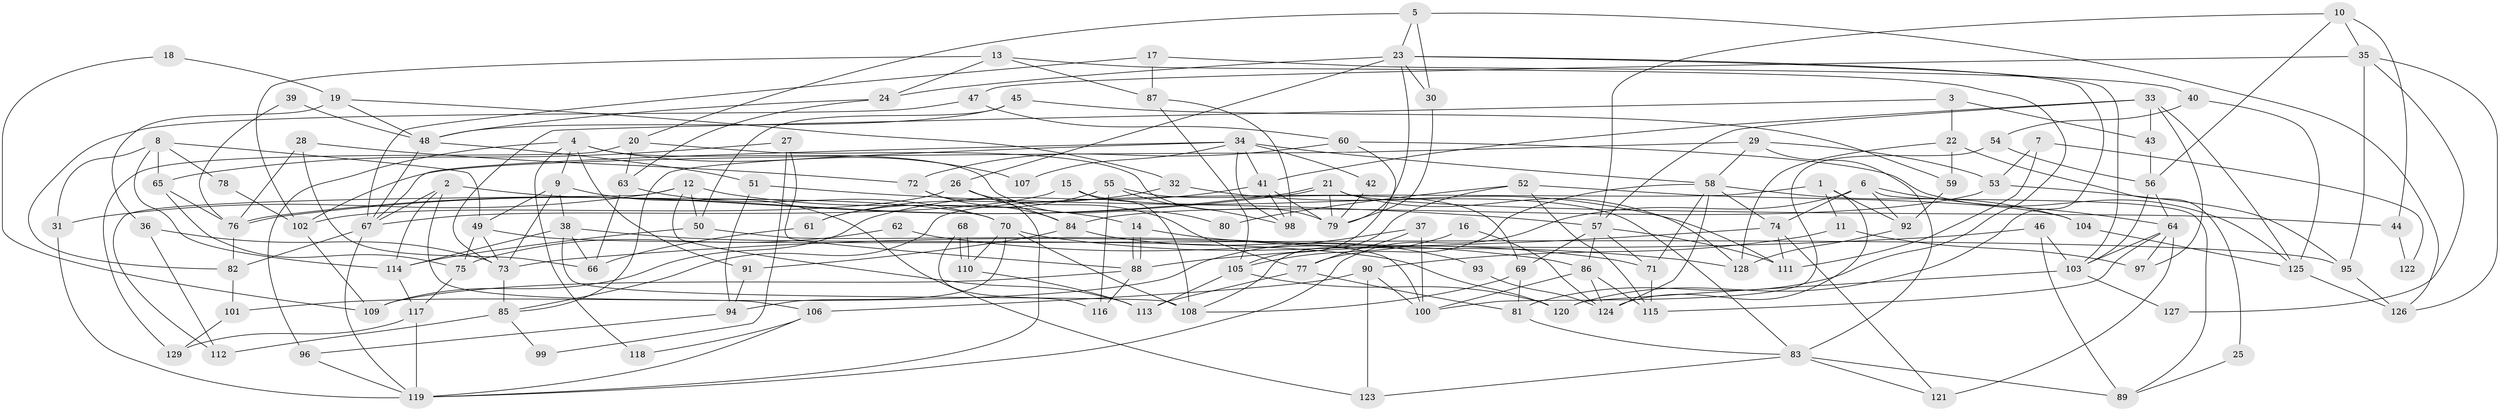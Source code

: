 // coarse degree distribution, {4: 0.24615384615384617, 12: 0.03076923076923077, 7: 0.16923076923076924, 8: 0.06153846153846154, 9: 0.03076923076923077, 5: 0.09230769230769231, 13: 0.015384615384615385, 15: 0.015384615384615385, 2: 0.1076923076923077, 3: 0.16923076923076924, 10: 0.03076923076923077, 6: 0.03076923076923077}
// Generated by graph-tools (version 1.1) at 2025/50/03/04/25 22:50:53]
// undirected, 129 vertices, 258 edges
graph export_dot {
  node [color=gray90,style=filled];
  1;
  2;
  3;
  4;
  5;
  6;
  7;
  8;
  9;
  10;
  11;
  12;
  13;
  14;
  15;
  16;
  17;
  18;
  19;
  20;
  21;
  22;
  23;
  24;
  25;
  26;
  27;
  28;
  29;
  30;
  31;
  32;
  33;
  34;
  35;
  36;
  37;
  38;
  39;
  40;
  41;
  42;
  43;
  44;
  45;
  46;
  47;
  48;
  49;
  50;
  51;
  52;
  53;
  54;
  55;
  56;
  57;
  58;
  59;
  60;
  61;
  62;
  63;
  64;
  65;
  66;
  67;
  68;
  69;
  70;
  71;
  72;
  73;
  74;
  75;
  76;
  77;
  78;
  79;
  80;
  81;
  82;
  83;
  84;
  85;
  86;
  87;
  88;
  89;
  90;
  91;
  92;
  93;
  94;
  95;
  96;
  97;
  98;
  99;
  100;
  101;
  102;
  103;
  104;
  105;
  106;
  107;
  108;
  109;
  110;
  111;
  112;
  113;
  114;
  115;
  116;
  117;
  118;
  119;
  120;
  121;
  122;
  123;
  124;
  125;
  126;
  127;
  128;
  129;
  1 -- 11;
  1 -- 85;
  1 -- 92;
  1 -- 124;
  2 -- 106;
  2 -- 67;
  2 -- 70;
  2 -- 114;
  3 -- 73;
  3 -- 22;
  3 -- 43;
  4 -- 9;
  4 -- 96;
  4 -- 80;
  4 -- 91;
  4 -- 107;
  4 -- 118;
  5 -- 30;
  5 -- 23;
  5 -- 20;
  5 -- 126;
  6 -- 74;
  6 -- 64;
  6 -- 89;
  6 -- 92;
  6 -- 119;
  7 -- 111;
  7 -- 53;
  7 -- 122;
  8 -- 114;
  8 -- 49;
  8 -- 31;
  8 -- 65;
  8 -- 78;
  9 -- 38;
  9 -- 49;
  9 -- 73;
  9 -- 123;
  10 -- 56;
  10 -- 57;
  10 -- 35;
  10 -- 44;
  11 -- 97;
  11 -- 90;
  12 -- 31;
  12 -- 113;
  12 -- 14;
  12 -- 50;
  12 -- 112;
  13 -- 81;
  13 -- 24;
  13 -- 87;
  13 -- 102;
  14 -- 88;
  14 -- 88;
  14 -- 128;
  15 -- 108;
  15 -- 67;
  15 -- 83;
  16 -- 124;
  16 -- 105;
  17 -- 87;
  17 -- 67;
  17 -- 40;
  18 -- 109;
  18 -- 19;
  19 -- 36;
  19 -- 48;
  19 -- 32;
  20 -- 63;
  20 -- 79;
  20 -- 129;
  21 -- 128;
  21 -- 76;
  21 -- 76;
  21 -- 44;
  21 -- 79;
  22 -- 128;
  22 -- 59;
  22 -- 25;
  23 -- 79;
  23 -- 120;
  23 -- 24;
  23 -- 26;
  23 -- 30;
  23 -- 103;
  24 -- 48;
  24 -- 63;
  25 -- 89;
  26 -- 77;
  26 -- 84;
  26 -- 102;
  27 -- 88;
  27 -- 65;
  27 -- 99;
  28 -- 72;
  28 -- 76;
  28 -- 66;
  29 -- 102;
  29 -- 83;
  29 -- 53;
  29 -- 58;
  30 -- 79;
  31 -- 119;
  32 -- 111;
  32 -- 61;
  33 -- 41;
  33 -- 43;
  33 -- 57;
  33 -- 97;
  33 -- 125;
  34 -- 58;
  34 -- 98;
  34 -- 41;
  34 -- 42;
  34 -- 67;
  34 -- 85;
  34 -- 107;
  35 -- 126;
  35 -- 47;
  35 -- 95;
  35 -- 127;
  36 -- 73;
  36 -- 112;
  37 -- 101;
  37 -- 100;
  37 -- 77;
  38 -- 66;
  38 -- 114;
  38 -- 108;
  38 -- 120;
  39 -- 48;
  39 -- 76;
  40 -- 125;
  40 -- 54;
  41 -- 79;
  41 -- 98;
  41 -- 109;
  42 -- 79;
  43 -- 56;
  44 -- 122;
  45 -- 50;
  45 -- 48;
  45 -- 59;
  46 -- 89;
  46 -- 103;
  46 -- 73;
  47 -- 60;
  47 -- 82;
  48 -- 51;
  48 -- 67;
  49 -- 95;
  49 -- 73;
  49 -- 75;
  50 -- 100;
  50 -- 114;
  51 -- 94;
  51 -- 57;
  52 -- 108;
  52 -- 104;
  52 -- 80;
  52 -- 115;
  53 -- 84;
  53 -- 95;
  54 -- 56;
  54 -- 100;
  55 -- 61;
  55 -- 69;
  55 -- 98;
  55 -- 116;
  56 -- 64;
  56 -- 103;
  57 -- 86;
  57 -- 69;
  57 -- 71;
  57 -- 111;
  58 -- 71;
  58 -- 74;
  58 -- 77;
  58 -- 104;
  58 -- 124;
  59 -- 92;
  60 -- 125;
  60 -- 105;
  60 -- 72;
  61 -- 66;
  62 -- 86;
  62 -- 75;
  63 -- 70;
  63 -- 66;
  64 -- 103;
  64 -- 121;
  64 -- 97;
  64 -- 115;
  65 -- 76;
  65 -- 75;
  67 -- 119;
  67 -- 82;
  68 -- 116;
  68 -- 110;
  68 -- 110;
  69 -- 108;
  69 -- 81;
  70 -- 71;
  70 -- 94;
  70 -- 108;
  70 -- 110;
  71 -- 115;
  72 -- 119;
  72 -- 84;
  73 -- 85;
  74 -- 88;
  74 -- 111;
  74 -- 121;
  75 -- 117;
  76 -- 82;
  77 -- 81;
  77 -- 113;
  78 -- 102;
  81 -- 83;
  82 -- 101;
  83 -- 89;
  83 -- 121;
  83 -- 123;
  84 -- 91;
  84 -- 93;
  85 -- 99;
  85 -- 112;
  86 -- 115;
  86 -- 124;
  86 -- 100;
  87 -- 98;
  87 -- 105;
  88 -- 109;
  88 -- 116;
  90 -- 100;
  90 -- 123;
  90 -- 106;
  91 -- 94;
  92 -- 128;
  93 -- 124;
  94 -- 96;
  95 -- 126;
  96 -- 119;
  101 -- 129;
  102 -- 109;
  103 -- 120;
  103 -- 127;
  104 -- 125;
  105 -- 113;
  105 -- 120;
  106 -- 119;
  106 -- 118;
  110 -- 113;
  114 -- 117;
  117 -- 119;
  117 -- 129;
  125 -- 126;
}
